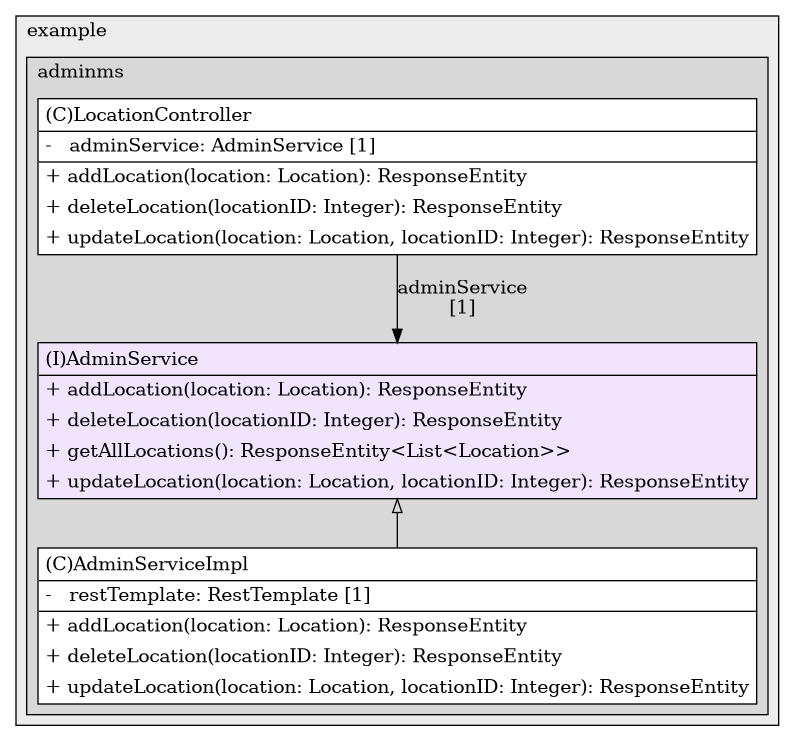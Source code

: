 @startuml

/' diagram meta data start
config=StructureConfiguration;
{
  "projectClassification": {
    "searchMode": "OpenProject", // OpenProject, AllProjects
    "includedProjects": "",
    "pathEndKeywords": "*.impl",
    "isClientPath": "",
    "isClientName": "",
    "isTestPath": "",
    "isTestName": "",
    "isMappingPath": "",
    "isMappingName": "",
    "isDataAccessPath": "",
    "isDataAccessName": "",
    "isDataStructurePath": "",
    "isDataStructureName": "",
    "isInterfaceStructuresPath": "",
    "isInterfaceStructuresName": "",
    "isEntryPointPath": "",
    "isEntryPointName": "",
    "treatFinalFieldsAsMandatory": false
  },
  "graphRestriction": {
    "classPackageExcludeFilter": "",
    "classPackageIncludeFilter": "",
    "classNameExcludeFilter": "",
    "classNameIncludeFilter": "",
    "methodNameExcludeFilter": "",
    "methodNameIncludeFilter": "",
    "removeByInheritance": "", // inheritance/annotation based filtering is done in a second step
    "removeByAnnotation": "",
    "removeByClassPackage": "", // cleanup the graph after inheritance/annotation based filtering is done
    "removeByClassName": "",
    "cutMappings": false,
    "cutEnum": true,
    "cutTests": true,
    "cutClient": true,
    "cutDataAccess": false,
    "cutInterfaceStructures": false,
    "cutDataStructures": false,
    "cutGetterAndSetter": true,
    "cutConstructors": true
  },
  "graphTraversal": {
    "forwardDepth": 6,
    "backwardDepth": 6,
    "classPackageExcludeFilter": "",
    "classPackageIncludeFilter": "",
    "classNameExcludeFilter": "",
    "classNameIncludeFilter": "",
    "methodNameExcludeFilter": "",
    "methodNameIncludeFilter": "",
    "hideMappings": false,
    "hideDataStructures": false,
    "hidePrivateMethods": true,
    "hideInterfaceCalls": true, // indirection: implementation -> interface (is hidden) -> implementation
    "onlyShowApplicationEntryPoints": false, // root node is included
    "useMethodCallsForStructureDiagram": "ForwardOnly" // ForwardOnly, BothDirections, No
  },
  "details": {
    "aggregation": "GroupByClass", // ByClass, GroupByClass, None
    "showClassGenericTypes": true,
    "showMethods": true,
    "showMethodParameterNames": true,
    "showMethodParameterTypes": true,
    "showMethodReturnType": true,
    "showPackageLevels": 2,
    "showDetailedClassStructure": true
  },
  "rootClass": "com.example.adminms.service.AdminService",
  "extensionCallbackMethod": "" // qualified.class.name#methodName - signature: public static String method(String)
}
diagram meta data end '/



digraph g {
    rankdir="TB"
    splines=polyline
    

'nodes 
subgraph cluster_1322970774 { 
   	label=example
	labeljust=l
	fillcolor="#ececec"
	style=filled
   
   subgraph cluster_308449457 { 
   	label=adminms
	labeljust=l
	fillcolor="#d8d8d8"
	style=filled
   
   AdminService994713867[
	label=<<TABLE BORDER="1" CELLBORDER="0" CELLPADDING="4" CELLSPACING="0">
<TR><TD ALIGN="LEFT" >(I)AdminService</TD></TR>
<HR/>
<TR><TD ALIGN="LEFT" >+ addLocation(location: Location): ResponseEntity</TD></TR>
<TR><TD ALIGN="LEFT" >+ deleteLocation(locationID: Integer): ResponseEntity</TD></TR>
<TR><TD ALIGN="LEFT" >+ getAllLocations(): ResponseEntity&lt;List&lt;Location&gt;&gt;</TD></TR>
<TR><TD ALIGN="LEFT" >+ updateLocation(location: Location, locationID: Integer): ResponseEntity</TD></TR>
</TABLE>>
	style=filled
	margin=0
	shape=plaintext
	fillcolor="#F1E5FD"
];

AdminServiceImpl994713867[
	label=<<TABLE BORDER="1" CELLBORDER="0" CELLPADDING="4" CELLSPACING="0">
<TR><TD ALIGN="LEFT" >(C)AdminServiceImpl</TD></TR>
<HR/>
<TR><TD ALIGN="LEFT" >-   restTemplate: RestTemplate [1]</TD></TR>
<HR/>
<TR><TD ALIGN="LEFT" >+ addLocation(location: Location): ResponseEntity</TD></TR>
<TR><TD ALIGN="LEFT" >+ deleteLocation(locationID: Integer): ResponseEntity</TD></TR>
<TR><TD ALIGN="LEFT" >+ updateLocation(location: Location, locationID: Integer): ResponseEntity</TD></TR>
</TABLE>>
	style=filled
	margin=0
	shape=plaintext
	fillcolor="#FFFFFF"
];

LocationController608756102[
	label=<<TABLE BORDER="1" CELLBORDER="0" CELLPADDING="4" CELLSPACING="0">
<TR><TD ALIGN="LEFT" >(C)LocationController</TD></TR>
<HR/>
<TR><TD ALIGN="LEFT" >-   adminService: AdminService [1]</TD></TR>
<HR/>
<TR><TD ALIGN="LEFT" >+ addLocation(location: Location): ResponseEntity</TD></TR>
<TR><TD ALIGN="LEFT" >+ deleteLocation(locationID: Integer): ResponseEntity</TD></TR>
<TR><TD ALIGN="LEFT" >+ updateLocation(location: Location, locationID: Integer): ResponseEntity</TD></TR>
</TABLE>>
	style=filled
	margin=0
	shape=plaintext
	fillcolor="#FFFFFF"
];
} 
} 

'edges    
AdminService994713867 -> AdminServiceImpl994713867[arrowhead=none, arrowtail=empty, dir=both];
LocationController608756102 -> AdminService994713867[label="adminService
[1]"];
    
}
@enduml